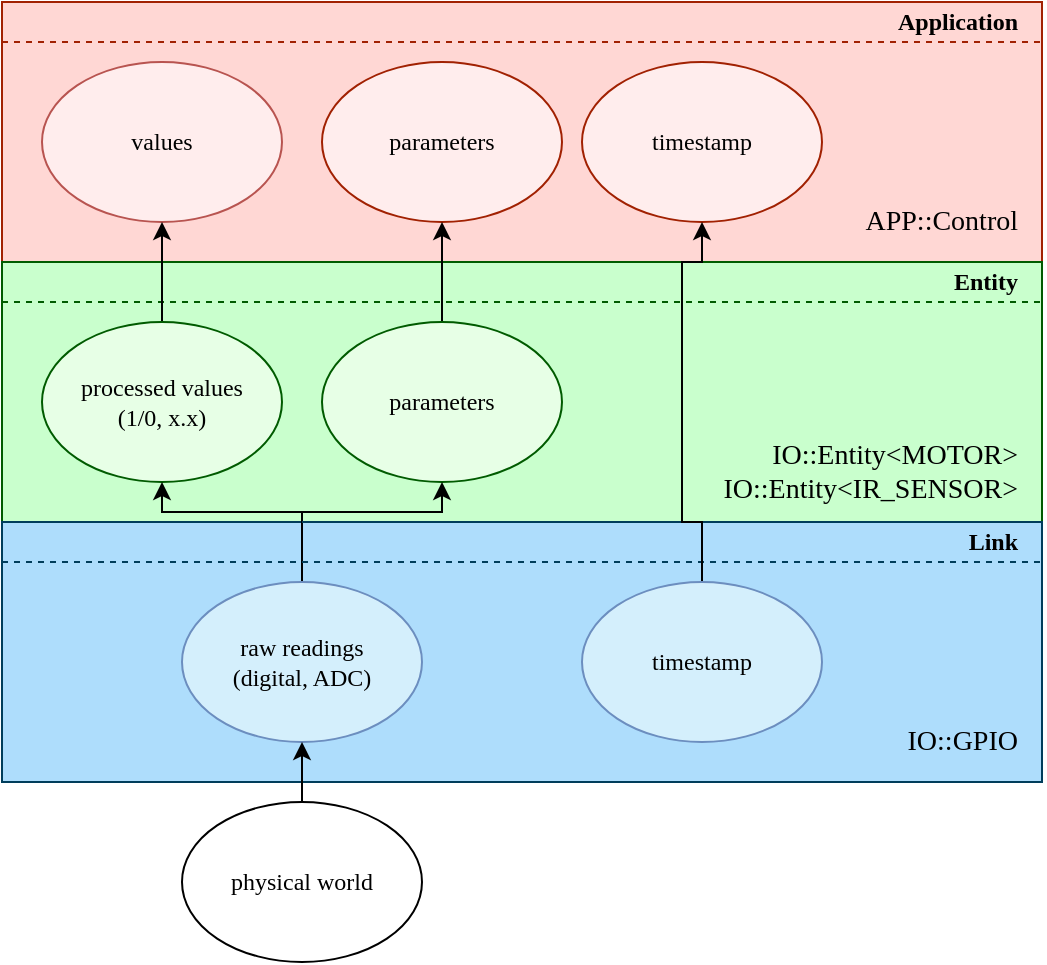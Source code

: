<mxfile version="13.4.3"><diagram id="ZM4IAN-WCPlHtnH8i5Ph" name="Page-1"><mxGraphModel dx="438" dy="513" grid="1" gridSize="10" guides="1" tooltips="1" connect="1" arrows="1" fold="1" page="1" pageScale="1" pageWidth="827" pageHeight="1169" math="0" shadow="0"><root><mxCell id="0"/><mxCell id="1" parent="0"/><mxCell id="F_s1GiO38CSEXzVSpuob-1" value="" style="rounded=0;whiteSpace=wrap;html=1;fontFamily=Consolas;fontSize=14;align=right;fillColor=#FFD7D4;strokeColor=#A12102;" vertex="1" parent="1"><mxGeometry x="350.0" y="550.0" width="520" height="130" as="geometry"/></mxCell><mxCell id="F_s1GiO38CSEXzVSpuob-2" value="" style="endArrow=none;dashed=1;html=1;fontFamily=Consolas;fillColor=#f8cecc;strokeColor=#A12102;" edge="1" parent="1"><mxGeometry width="50" height="50" relative="1" as="geometry"><mxPoint x="350" y="550" as="sourcePoint"/><mxPoint x="870.0" y="550" as="targetPoint"/></mxGeometry></mxCell><mxCell id="F_s1GiO38CSEXzVSpuob-3" value="Application" style="text;html=1;strokeColor=none;fillColor=none;align=right;verticalAlign=middle;whiteSpace=wrap;rounded=0;fontFamily=Consolas;fontStyle=1" vertex="1" parent="1"><mxGeometry x="780.0" y="550.0" width="80" height="20" as="geometry"/></mxCell><mxCell id="F_s1GiO38CSEXzVSpuob-4" value="timestamp" style="ellipse;whiteSpace=wrap;html=1;fontFamily=Consolas;strokeColor=#A12102;fillColor=#FFEDED;" vertex="1" parent="1"><mxGeometry x="640.0" y="580.0" width="120" height="80" as="geometry"/></mxCell><mxCell id="F_s1GiO38CSEXzVSpuob-5" value="values" style="ellipse;whiteSpace=wrap;html=1;fontFamily=Consolas;strokeColor=#b85450;fillColor=#FFEDED;" vertex="1" parent="1"><mxGeometry x="370.0" y="580.0" width="120" height="80" as="geometry"/></mxCell><mxCell id="F_s1GiO38CSEXzVSpuob-6" value="APP::Control" style="text;html=1;strokeColor=none;fillColor=none;align=right;verticalAlign=middle;whiteSpace=wrap;rounded=0;fontFamily=Consolas;fontSize=14;" vertex="1" parent="1"><mxGeometry x="780.0" y="650.0" width="80" height="20" as="geometry"/></mxCell><mxCell id="F_s1GiO38CSEXzVSpuob-7" value="" style="endArrow=none;dashed=1;html=1;fontFamily=Consolas;fillColor=#f8cecc;strokeColor=#A12102;" edge="1" parent="1"><mxGeometry width="50" height="50" relative="1" as="geometry"><mxPoint x="350" y="570" as="sourcePoint"/><mxPoint x="870.0" y="570" as="targetPoint"/></mxGeometry></mxCell><mxCell id="F_s1GiO38CSEXzVSpuob-8" value="parameters" style="ellipse;whiteSpace=wrap;html=1;fontFamily=Consolas;strokeColor=#A12102;fillColor=#FFEDED;" vertex="1" parent="1"><mxGeometry x="510.0" y="580.0" width="120" height="80" as="geometry"/></mxCell><mxCell id="F_s1GiO38CSEXzVSpuob-9" value="" style="rounded=0;whiteSpace=wrap;html=1;fontFamily=Consolas;fontSize=14;align=right;fillColor=#C9FFCD;strokeColor=#005b00;" vertex="1" parent="1"><mxGeometry x="350.0" y="680.0" width="520" height="130" as="geometry"/></mxCell><mxCell id="F_s1GiO38CSEXzVSpuob-10" value="" style="endArrow=none;dashed=1;html=1;fontFamily=Consolas;fillColor=#d5e8d4;strokeColor=#005b00;" edge="1" parent="1"><mxGeometry width="50" height="50" relative="1" as="geometry"><mxPoint x="350" y="680" as="sourcePoint"/><mxPoint x="870.0" y="680" as="targetPoint"/></mxGeometry></mxCell><mxCell id="F_s1GiO38CSEXzVSpuob-11" value="" style="endArrow=none;dashed=1;html=1;fontFamily=Consolas;fillColor=#d5e8d4;strokeColor=#005b00;" edge="1" parent="1"><mxGeometry width="50" height="50" relative="1" as="geometry"><mxPoint x="350" y="700" as="sourcePoint"/><mxPoint x="870.0" y="700" as="targetPoint"/></mxGeometry></mxCell><mxCell id="F_s1GiO38CSEXzVSpuob-12" value="Entity" style="text;html=1;strokeColor=none;fillColor=none;align=right;verticalAlign=middle;whiteSpace=wrap;rounded=0;fontFamily=Consolas;fontStyle=1" vertex="1" parent="1"><mxGeometry x="820.0" y="680.0" width="40" height="20" as="geometry"/></mxCell><mxCell id="F_s1GiO38CSEXzVSpuob-13" style="edgeStyle=orthogonalEdgeStyle;rounded=0;orthogonalLoop=1;jettySize=auto;html=1;exitX=0.5;exitY=0;exitDx=0;exitDy=0;entryX=0.5;entryY=1;entryDx=0;entryDy=0;strokeColor=#000000;fontFamily=Consolas;fontSize=14;" edge="1" parent="1" source="F_s1GiO38CSEXzVSpuob-14" target="F_s1GiO38CSEXzVSpuob-5"><mxGeometry relative="1" as="geometry"/></mxCell><mxCell id="F_s1GiO38CSEXzVSpuob-14" value="processed values&lt;br&gt;(1/0, x.x)" style="ellipse;whiteSpace=wrap;html=1;fontFamily=Consolas;strokeColor=#005B00;fillColor=#E7FFE6;" vertex="1" parent="1"><mxGeometry x="370.0" y="710.0" width="120" height="80" as="geometry"/></mxCell><mxCell id="F_s1GiO38CSEXzVSpuob-15" value="IO::Entity&amp;lt;MOTOR&amp;gt;&lt;br&gt;IO::Entity&amp;lt;IR_SENSOR&amp;gt;" style="text;html=1;strokeColor=none;fillColor=none;align=right;verticalAlign=middle;whiteSpace=wrap;rounded=0;fontFamily=Consolas;fontSize=14;" vertex="1" parent="1"><mxGeometry x="780.0" y="760.0" width="80" height="50" as="geometry"/></mxCell><mxCell id="F_s1GiO38CSEXzVSpuob-16" style="edgeStyle=orthogonalEdgeStyle;rounded=0;orthogonalLoop=1;jettySize=auto;html=1;exitX=0.5;exitY=0;exitDx=0;exitDy=0;entryX=0.5;entryY=1;entryDx=0;entryDy=0;strokeColor=#000000;fontFamily=Consolas;fontSize=14;" edge="1" parent="1" source="F_s1GiO38CSEXzVSpuob-17" target="F_s1GiO38CSEXzVSpuob-8"><mxGeometry relative="1" as="geometry"/></mxCell><mxCell id="F_s1GiO38CSEXzVSpuob-17" value="parameters" style="ellipse;whiteSpace=wrap;html=1;fontFamily=Consolas;strokeColor=#005B00;fillColor=#E7FFE6;" vertex="1" parent="1"><mxGeometry x="510.0" y="710.0" width="120" height="80" as="geometry"/></mxCell><mxCell id="F_s1GiO38CSEXzVSpuob-18" value="" style="rounded=0;whiteSpace=wrap;html=1;fontFamily=Consolas;fontSize=14;align=right;fillColor=#AEDDFC;strokeColor=#003d5b;" vertex="1" parent="1"><mxGeometry x="350.0" y="810.0" width="520" height="130" as="geometry"/></mxCell><mxCell id="F_s1GiO38CSEXzVSpuob-19" style="edgeStyle=orthogonalEdgeStyle;rounded=0;orthogonalLoop=1;jettySize=auto;html=1;entryX=0.5;entryY=1;entryDx=0;entryDy=0;" edge="1" parent="1" source="F_s1GiO38CSEXzVSpuob-21" target="F_s1GiO38CSEXzVSpuob-14"><mxGeometry relative="1" as="geometry"><Array as="points"><mxPoint x="500.0" y="805.0"/><mxPoint x="430.0" y="805.0"/></Array></mxGeometry></mxCell><mxCell id="F_s1GiO38CSEXzVSpuob-20" style="edgeStyle=orthogonalEdgeStyle;rounded=0;orthogonalLoop=1;jettySize=auto;html=1;exitX=0.5;exitY=0;exitDx=0;exitDy=0;entryX=0.5;entryY=1;entryDx=0;entryDy=0;" edge="1" parent="1" source="F_s1GiO38CSEXzVSpuob-21" target="F_s1GiO38CSEXzVSpuob-17"><mxGeometry relative="1" as="geometry"><Array as="points"><mxPoint x="500.0" y="805.0"/><mxPoint x="570.0" y="805.0"/></Array></mxGeometry></mxCell><mxCell id="F_s1GiO38CSEXzVSpuob-21" value="raw readings&lt;br&gt;(digital, ADC)" style="ellipse;whiteSpace=wrap;html=1;fontFamily=Consolas;strokeColor=#6C8EBF;fillColor=#D4EFFC;" vertex="1" parent="1"><mxGeometry x="440.0" y="840.0" width="120" height="80" as="geometry"/></mxCell><mxCell id="F_s1GiO38CSEXzVSpuob-22" value="" style="endArrow=none;dashed=1;html=1;fontFamily=Consolas;fillColor=#dae8fc;strokeColor=#003d5b;" edge="1" parent="1"><mxGeometry width="50" height="50" relative="1" as="geometry"><mxPoint x="350" y="830" as="sourcePoint"/><mxPoint x="870.0" y="830" as="targetPoint"/></mxGeometry></mxCell><mxCell id="F_s1GiO38CSEXzVSpuob-23" value="" style="endArrow=none;dashed=1;html=1;fontFamily=Consolas;fillColor=#dae8fc;strokeColor=#003d5b;" edge="1" parent="1"><mxGeometry width="50" height="50" relative="1" as="geometry"><mxPoint x="350" y="810" as="sourcePoint"/><mxPoint x="870.0" y="810" as="targetPoint"/></mxGeometry></mxCell><mxCell id="F_s1GiO38CSEXzVSpuob-24" value="Link" style="text;html=1;strokeColor=none;fillColor=none;align=right;verticalAlign=middle;whiteSpace=wrap;rounded=0;fontFamily=Consolas;fontStyle=1" vertex="1" parent="1"><mxGeometry x="820.0" y="810.0" width="40" height="20" as="geometry"/></mxCell><mxCell id="F_s1GiO38CSEXzVSpuob-25" value="IO::GPIO" style="text;html=1;strokeColor=none;fillColor=none;align=right;verticalAlign=middle;whiteSpace=wrap;rounded=0;fontFamily=Consolas;fontSize=14;" vertex="1" parent="1"><mxGeometry x="820.0" y="910.0" width="40" height="20" as="geometry"/></mxCell><mxCell id="F_s1GiO38CSEXzVSpuob-26" style="edgeStyle=orthogonalEdgeStyle;rounded=0;orthogonalLoop=1;jettySize=auto;html=1;exitX=0.5;exitY=0;exitDx=0;exitDy=0;entryX=0.5;entryY=1;entryDx=0;entryDy=0;strokeColor=#000000;fontFamily=Consolas;fontSize=14;" edge="1" parent="1" source="F_s1GiO38CSEXzVSpuob-27" target="F_s1GiO38CSEXzVSpuob-4"><mxGeometry relative="1" as="geometry"><Array as="points"><mxPoint x="700" y="810"/><mxPoint x="690" y="810"/><mxPoint x="690" y="680"/><mxPoint x="700" y="680"/></Array></mxGeometry></mxCell><mxCell id="F_s1GiO38CSEXzVSpuob-27" value="timestamp" style="ellipse;whiteSpace=wrap;html=1;fontFamily=Consolas;strokeColor=#6C8EBF;fillColor=#D4EFFC;" vertex="1" parent="1"><mxGeometry x="640.0" y="840.0" width="120" height="80" as="geometry"/></mxCell><mxCell id="F_s1GiO38CSEXzVSpuob-28" style="edgeStyle=orthogonalEdgeStyle;rounded=0;orthogonalLoop=1;jettySize=auto;html=1;exitX=0.5;exitY=0;exitDx=0;exitDy=0;entryX=0.5;entryY=1;entryDx=0;entryDy=0;fontFamily=Consolas;fontSize=14;" edge="1" parent="1" source="F_s1GiO38CSEXzVSpuob-29" target="F_s1GiO38CSEXzVSpuob-21"><mxGeometry relative="1" as="geometry"/></mxCell><mxCell id="F_s1GiO38CSEXzVSpuob-29" value="physical world" style="ellipse;whiteSpace=wrap;html=1;fontFamily=Consolas;" vertex="1" parent="1"><mxGeometry x="440.0" y="950.0" width="120" height="80" as="geometry"/></mxCell></root></mxGraphModel></diagram></mxfile>